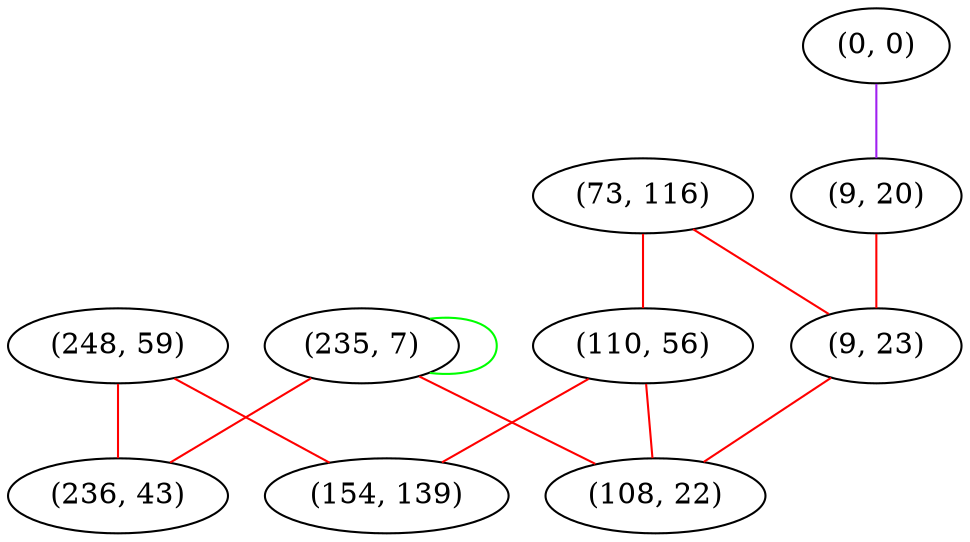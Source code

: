 graph "" {
"(235, 7)";
"(0, 0)";
"(9, 20)";
"(73, 116)";
"(248, 59)";
"(110, 56)";
"(9, 23)";
"(154, 139)";
"(236, 43)";
"(108, 22)";
"(235, 7)" -- "(235, 7)"  [color=green, key=0, weight=2];
"(235, 7)" -- "(108, 22)"  [color=red, key=0, weight=1];
"(235, 7)" -- "(236, 43)"  [color=red, key=0, weight=1];
"(0, 0)" -- "(9, 20)"  [color=purple, key=0, weight=4];
"(9, 20)" -- "(9, 23)"  [color=red, key=0, weight=1];
"(73, 116)" -- "(110, 56)"  [color=red, key=0, weight=1];
"(73, 116)" -- "(9, 23)"  [color=red, key=0, weight=1];
"(248, 59)" -- "(154, 139)"  [color=red, key=0, weight=1];
"(248, 59)" -- "(236, 43)"  [color=red, key=0, weight=1];
"(110, 56)" -- "(154, 139)"  [color=red, key=0, weight=1];
"(110, 56)" -- "(108, 22)"  [color=red, key=0, weight=1];
"(9, 23)" -- "(108, 22)"  [color=red, key=0, weight=1];
}
